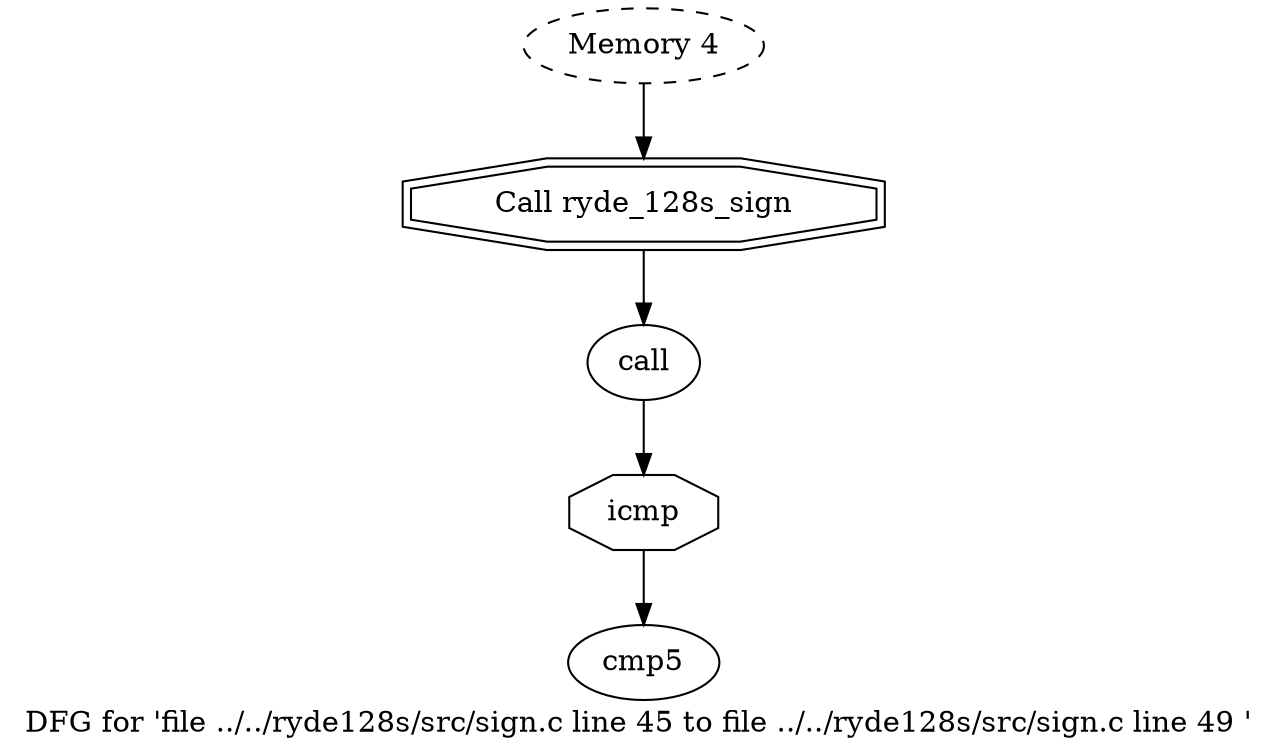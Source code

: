 digraph "DFG for 'file ../../ryde128s/src/sign.c line 45 to file ../../ryde128s/src/sign.c line 49 '  "{
label="DFG for 'file ../../ryde128s/src/sign.c line 45 to file ../../ryde128s/src/sign.c line 49 ' ";
node_142[shape=ellipse,style=solid,label="call"]
node_146[shape=octagon,style=solid,label="icmp"]
"node_142"->"node_146"
node_143[shape=doubleoctagon,style=solid,label="Call ryde_128s_sign"]
"node_143"->"node_142"
node_144[shape=ellipse,style=dashed,label="Memory 4"]
"node_144"->"node_143"
node_145[shape=ellipse,style=solid,label="cmp5"]
"node_146"->"node_145"
}

